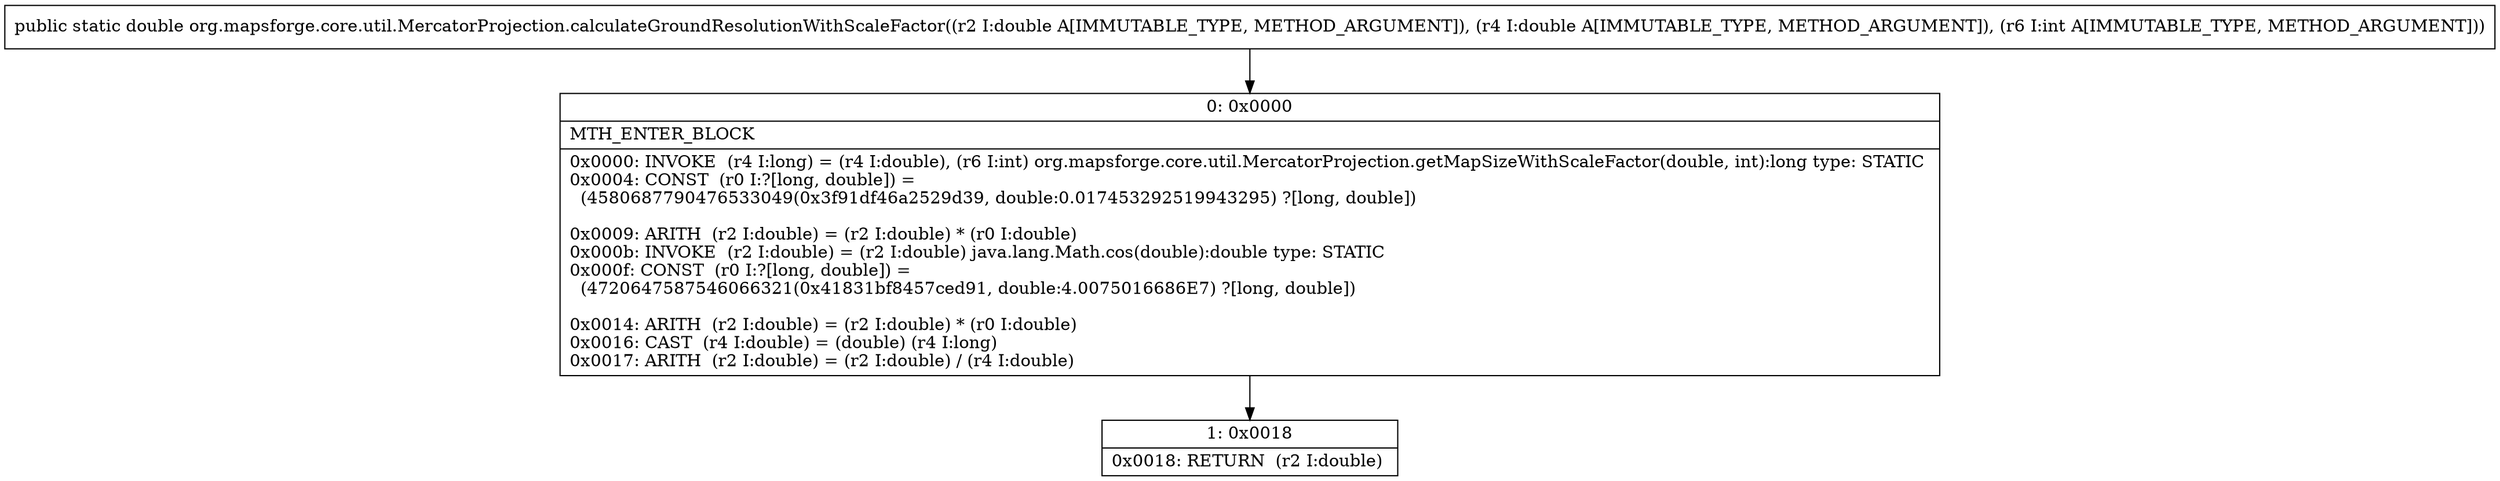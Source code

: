 digraph "CFG fororg.mapsforge.core.util.MercatorProjection.calculateGroundResolutionWithScaleFactor(DDI)D" {
Node_0 [shape=record,label="{0\:\ 0x0000|MTH_ENTER_BLOCK\l|0x0000: INVOKE  (r4 I:long) = (r4 I:double), (r6 I:int) org.mapsforge.core.util.MercatorProjection.getMapSizeWithScaleFactor(double, int):long type: STATIC \l0x0004: CONST  (r0 I:?[long, double]) = \l  (4580687790476533049(0x3f91df46a2529d39, double:0.017453292519943295) ?[long, double])\l \l0x0009: ARITH  (r2 I:double) = (r2 I:double) * (r0 I:double) \l0x000b: INVOKE  (r2 I:double) = (r2 I:double) java.lang.Math.cos(double):double type: STATIC \l0x000f: CONST  (r0 I:?[long, double]) = \l  (4720647587546066321(0x41831bf8457ced91, double:4.0075016686E7) ?[long, double])\l \l0x0014: ARITH  (r2 I:double) = (r2 I:double) * (r0 I:double) \l0x0016: CAST  (r4 I:double) = (double) (r4 I:long) \l0x0017: ARITH  (r2 I:double) = (r2 I:double) \/ (r4 I:double) \l}"];
Node_1 [shape=record,label="{1\:\ 0x0018|0x0018: RETURN  (r2 I:double) \l}"];
MethodNode[shape=record,label="{public static double org.mapsforge.core.util.MercatorProjection.calculateGroundResolutionWithScaleFactor((r2 I:double A[IMMUTABLE_TYPE, METHOD_ARGUMENT]), (r4 I:double A[IMMUTABLE_TYPE, METHOD_ARGUMENT]), (r6 I:int A[IMMUTABLE_TYPE, METHOD_ARGUMENT])) }"];
MethodNode -> Node_0;
Node_0 -> Node_1;
}

